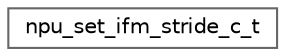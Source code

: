digraph "Graphical Class Hierarchy"
{
 // LATEX_PDF_SIZE
  bgcolor="transparent";
  edge [fontname=Helvetica,fontsize=10,labelfontname=Helvetica,labelfontsize=10];
  node [fontname=Helvetica,fontsize=10,shape=box,height=0.2,width=0.4];
  rankdir="LR";
  Node0 [id="Node000000",label="npu_set_ifm_stride_c_t",height=0.2,width=0.4,color="grey40", fillcolor="white", style="filled",URL="$structnpu__set__ifm__stride__c__t.html",tooltip=" "];
}
